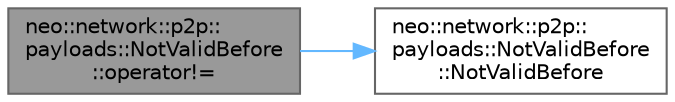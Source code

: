 digraph "neo::network::p2p::payloads::NotValidBefore::operator!="
{
 // LATEX_PDF_SIZE
  bgcolor="transparent";
  edge [fontname=Helvetica,fontsize=10,labelfontname=Helvetica,labelfontsize=10];
  node [fontname=Helvetica,fontsize=10,shape=box,height=0.2,width=0.4];
  rankdir="LR";
  Node1 [id="Node000001",label="neo::network::p2p::\lpayloads::NotValidBefore\l::operator!=",height=0.2,width=0.4,color="gray40", fillcolor="grey60", style="filled", fontcolor="black",tooltip="Checks if this attribute does not equal another."];
  Node1 -> Node2 [id="edge1_Node000001_Node000002",color="steelblue1",style="solid",tooltip=" "];
  Node2 [id="Node000002",label="neo::network::p2p::\lpayloads::NotValidBefore\l::NotValidBefore",height=0.2,width=0.4,color="grey40", fillcolor="white", style="filled",URL="$classneo_1_1network_1_1p2p_1_1payloads_1_1_not_valid_before.html#a19be3c30ccb431e0e379bd10f7634d64",tooltip="Constructs an empty NotValidBefore attribute."];
}

